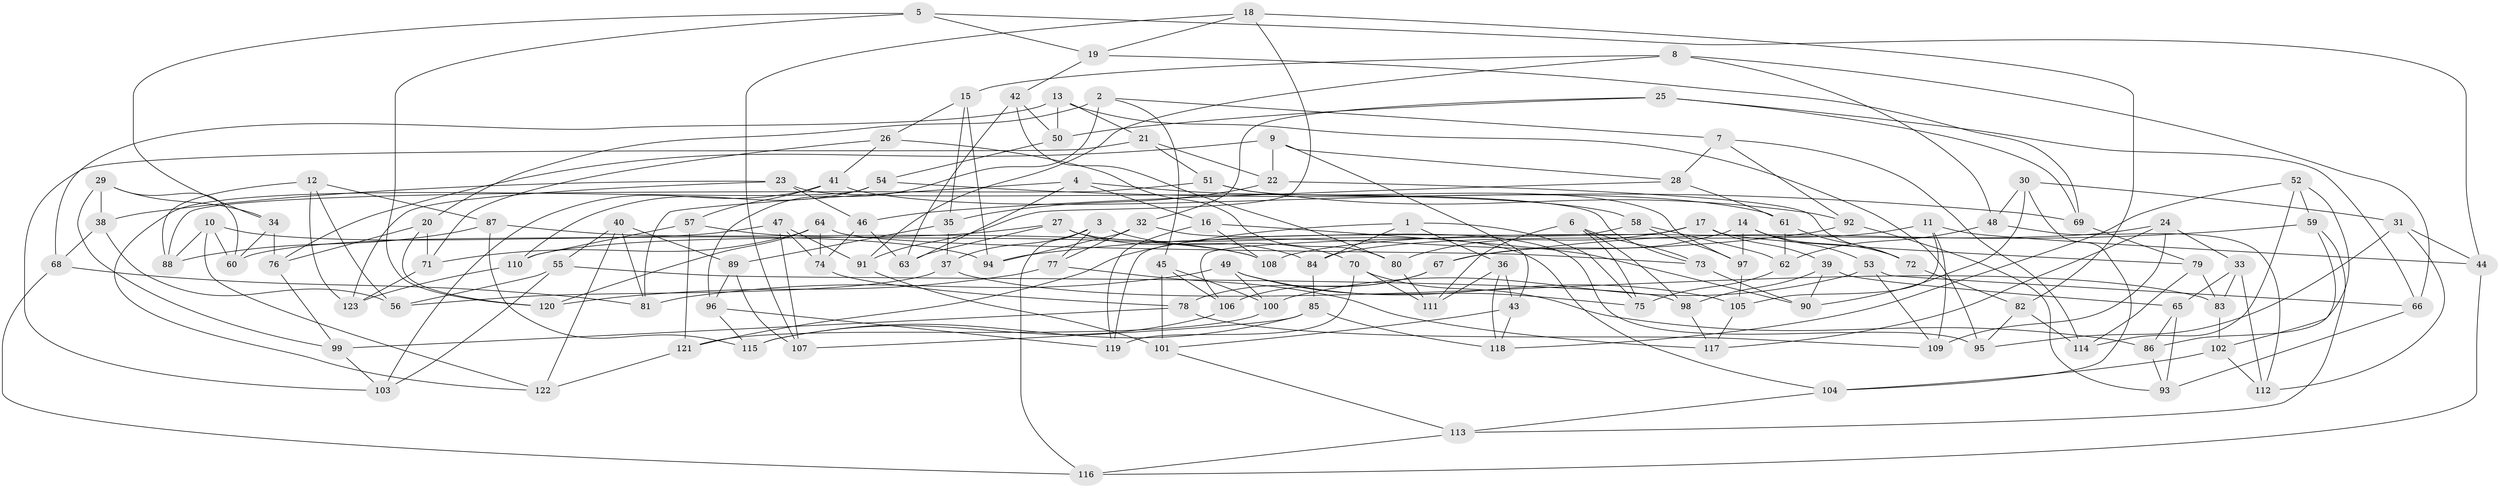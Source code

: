 // coarse degree distribution, {6: 0.5394736842105263, 4: 0.35526315789473684, 5: 0.07894736842105263, 3: 0.02631578947368421}
// Generated by graph-tools (version 1.1) at 2025/42/03/06/25 10:42:22]
// undirected, 123 vertices, 246 edges
graph export_dot {
graph [start="1"]
  node [color=gray90,style=filled];
  1;
  2;
  3;
  4;
  5;
  6;
  7;
  8;
  9;
  10;
  11;
  12;
  13;
  14;
  15;
  16;
  17;
  18;
  19;
  20;
  21;
  22;
  23;
  24;
  25;
  26;
  27;
  28;
  29;
  30;
  31;
  32;
  33;
  34;
  35;
  36;
  37;
  38;
  39;
  40;
  41;
  42;
  43;
  44;
  45;
  46;
  47;
  48;
  49;
  50;
  51;
  52;
  53;
  54;
  55;
  56;
  57;
  58;
  59;
  60;
  61;
  62;
  63;
  64;
  65;
  66;
  67;
  68;
  69;
  70;
  71;
  72;
  73;
  74;
  75;
  76;
  77;
  78;
  79;
  80;
  81;
  82;
  83;
  84;
  85;
  86;
  87;
  88;
  89;
  90;
  91;
  92;
  93;
  94;
  95;
  96;
  97;
  98;
  99;
  100;
  101;
  102;
  103;
  104;
  105;
  106;
  107;
  108;
  109;
  110;
  111;
  112;
  113;
  114;
  115;
  116;
  117;
  118;
  119;
  120;
  121;
  122;
  123;
  1 -- 84;
  1 -- 121;
  1 -- 75;
  1 -- 36;
  2 -- 7;
  2 -- 45;
  2 -- 20;
  2 -- 96;
  3 -- 116;
  3 -- 77;
  3 -- 70;
  3 -- 37;
  4 -- 16;
  4 -- 58;
  4 -- 81;
  4 -- 63;
  5 -- 44;
  5 -- 19;
  5 -- 120;
  5 -- 34;
  6 -- 111;
  6 -- 73;
  6 -- 98;
  6 -- 75;
  7 -- 114;
  7 -- 28;
  7 -- 92;
  8 -- 48;
  8 -- 66;
  8 -- 15;
  8 -- 91;
  9 -- 22;
  9 -- 43;
  9 -- 28;
  9 -- 76;
  10 -- 122;
  10 -- 60;
  10 -- 88;
  10 -- 94;
  11 -- 84;
  11 -- 105;
  11 -- 109;
  11 -- 44;
  12 -- 88;
  12 -- 123;
  12 -- 56;
  12 -- 87;
  13 -- 21;
  13 -- 68;
  13 -- 95;
  13 -- 50;
  14 -- 97;
  14 -- 53;
  14 -- 72;
  14 -- 67;
  15 -- 26;
  15 -- 94;
  15 -- 35;
  16 -- 90;
  16 -- 108;
  16 -- 119;
  17 -- 106;
  17 -- 39;
  17 -- 80;
  17 -- 79;
  18 -- 107;
  18 -- 19;
  18 -- 91;
  18 -- 82;
  19 -- 42;
  19 -- 69;
  20 -- 76;
  20 -- 71;
  20 -- 120;
  21 -- 103;
  21 -- 22;
  21 -- 51;
  22 -- 72;
  22 -- 35;
  23 -- 123;
  23 -- 73;
  23 -- 46;
  23 -- 38;
  24 -- 117;
  24 -- 108;
  24 -- 33;
  24 -- 109;
  25 -- 69;
  25 -- 32;
  25 -- 50;
  25 -- 66;
  26 -- 80;
  26 -- 41;
  26 -- 71;
  27 -- 63;
  27 -- 84;
  27 -- 110;
  27 -- 104;
  28 -- 61;
  28 -- 46;
  29 -- 38;
  29 -- 34;
  29 -- 60;
  29 -- 99;
  30 -- 104;
  30 -- 31;
  30 -- 48;
  30 -- 90;
  31 -- 44;
  31 -- 95;
  31 -- 112;
  32 -- 94;
  32 -- 95;
  32 -- 77;
  33 -- 112;
  33 -- 65;
  33 -- 83;
  34 -- 60;
  34 -- 76;
  35 -- 89;
  35 -- 37;
  36 -- 43;
  36 -- 111;
  36 -- 118;
  37 -- 83;
  37 -- 56;
  38 -- 56;
  38 -- 68;
  39 -- 65;
  39 -- 98;
  39 -- 90;
  40 -- 55;
  40 -- 89;
  40 -- 122;
  40 -- 81;
  41 -- 57;
  41 -- 103;
  41 -- 61;
  42 -- 50;
  42 -- 63;
  42 -- 80;
  43 -- 101;
  43 -- 118;
  44 -- 116;
  45 -- 100;
  45 -- 106;
  45 -- 101;
  46 -- 74;
  46 -- 63;
  47 -- 107;
  47 -- 74;
  47 -- 91;
  47 -- 60;
  48 -- 112;
  48 -- 62;
  49 -- 105;
  49 -- 100;
  49 -- 81;
  49 -- 75;
  50 -- 54;
  51 -- 88;
  51 -- 92;
  51 -- 97;
  52 -- 86;
  52 -- 118;
  52 -- 59;
  52 -- 114;
  53 -- 66;
  53 -- 100;
  53 -- 109;
  54 -- 110;
  54 -- 122;
  54 -- 69;
  55 -- 56;
  55 -- 103;
  55 -- 98;
  57 -- 121;
  57 -- 108;
  57 -- 110;
  58 -- 62;
  58 -- 119;
  58 -- 97;
  59 -- 102;
  59 -- 67;
  59 -- 113;
  61 -- 72;
  61 -- 62;
  62 -- 75;
  64 -- 73;
  64 -- 71;
  64 -- 120;
  64 -- 74;
  65 -- 93;
  65 -- 86;
  66 -- 93;
  67 -- 78;
  67 -- 106;
  68 -- 81;
  68 -- 116;
  69 -- 79;
  70 -- 111;
  70 -- 86;
  70 -- 119;
  71 -- 123;
  72 -- 82;
  73 -- 90;
  74 -- 78;
  76 -- 99;
  77 -- 117;
  77 -- 120;
  78 -- 109;
  78 -- 99;
  79 -- 114;
  79 -- 83;
  80 -- 111;
  82 -- 95;
  82 -- 114;
  83 -- 102;
  84 -- 85;
  85 -- 118;
  85 -- 107;
  85 -- 115;
  86 -- 93;
  87 -- 108;
  87 -- 115;
  87 -- 88;
  89 -- 96;
  89 -- 107;
  91 -- 101;
  92 -- 94;
  92 -- 93;
  96 -- 115;
  96 -- 119;
  97 -- 105;
  98 -- 117;
  99 -- 103;
  100 -- 121;
  101 -- 113;
  102 -- 112;
  102 -- 104;
  104 -- 113;
  105 -- 117;
  106 -- 115;
  110 -- 123;
  113 -- 116;
  121 -- 122;
}
